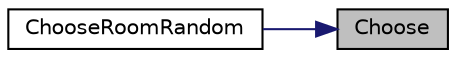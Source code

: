 digraph "Choose"
{
 // LATEX_PDF_SIZE
  edge [fontname="Helvetica",fontsize="10",labelfontname="Helvetica",labelfontsize="10"];
  node [fontname="Helvetica",fontsize="10",shape=record];
  rankdir="RL";
  Node1 [label="Choose",height=0.2,width=0.4,color="black", fillcolor="grey75", style="filled", fontcolor="black",tooltip="get randomly the name of one room from the list rooms ."];
  Node1 -> Node2 [dir="back",color="midnightblue",fontsize="10",style="solid",fontname="Helvetica"];
  Node2 [label="ChooseRoomRandom",height=0.2,width=0.4,color="black", fillcolor="white", style="filled",URL="$a00128_acb2cbc45ef5cb59e465ab42a1f3c4d51.html#acb2cbc45ef5cb59e465ab42a1f3c4d51",tooltip="implementation of service SERVICE_RANDOM_ROOM"];
}
